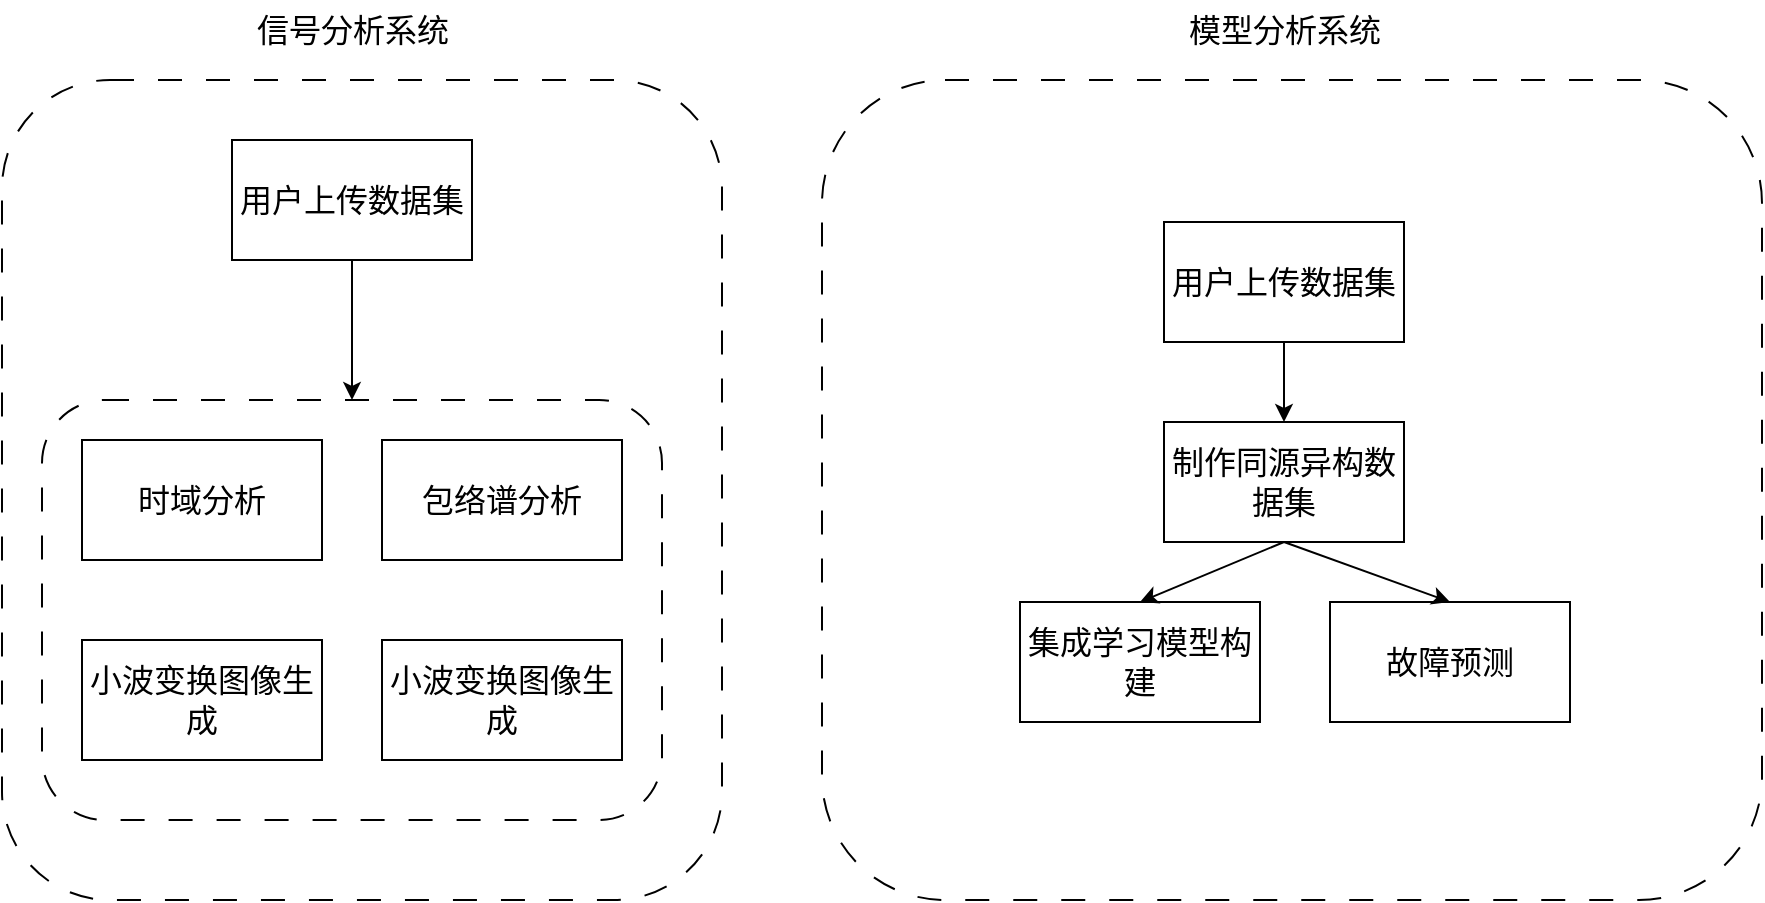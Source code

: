 <mxfile version="27.1.1">
  <diagram name="第 1 页" id="mGmnLelnss2CsZ9InQHE">
    <mxGraphModel dx="1371" dy="796" grid="1" gridSize="10" guides="1" tooltips="1" connect="1" arrows="1" fold="1" page="1" pageScale="1" pageWidth="827" pageHeight="1169" math="0" shadow="0">
      <root>
        <mxCell id="0" />
        <mxCell id="1" parent="0" />
        <mxCell id="kK4ZyeL5XsI5Hed6kHEq-14" value="" style="rounded=1;whiteSpace=wrap;html=1;fillColor=none;dashed=1;dashPattern=12 12;" parent="1" vertex="1">
          <mxGeometry x="150" y="380" width="310" height="210" as="geometry" />
        </mxCell>
        <mxCell id="kK4ZyeL5XsI5Hed6kHEq-2" value="" style="rounded=1;whiteSpace=wrap;html=1;fillColor=none;dashed=1;dashPattern=12 12;" parent="1" vertex="1">
          <mxGeometry x="130" y="220" width="360" height="410" as="geometry" />
        </mxCell>
        <mxCell id="kK4ZyeL5XsI5Hed6kHEq-3" value="信号分析系统" style="text;html=1;align=center;verticalAlign=middle;resizable=0;points=[];autosize=1;strokeColor=none;fillColor=none;fontSize=16;" parent="1" vertex="1">
          <mxGeometry x="245" y="180" width="120" height="30" as="geometry" />
        </mxCell>
        <mxCell id="kK4ZyeL5XsI5Hed6kHEq-4" value="" style="rounded=1;whiteSpace=wrap;html=1;fillColor=none;dashed=1;dashPattern=12 12;" parent="1" vertex="1">
          <mxGeometry x="540" y="220" width="470" height="410" as="geometry" />
        </mxCell>
        <mxCell id="kK4ZyeL5XsI5Hed6kHEq-5" value="模型分析系统" style="text;html=1;align=center;verticalAlign=middle;resizable=0;points=[];autosize=1;strokeColor=none;fillColor=none;fontSize=16;" parent="1" vertex="1">
          <mxGeometry x="711" y="180" width="120" height="30" as="geometry" />
        </mxCell>
        <mxCell id="kK4ZyeL5XsI5Hed6kHEq-6" value="用户上传数据集" style="rounded=0;whiteSpace=wrap;html=1;fontSize=16;" parent="1" vertex="1">
          <mxGeometry x="245" y="250" width="120" height="60" as="geometry" />
        </mxCell>
        <mxCell id="kK4ZyeL5XsI5Hed6kHEq-9" value="" style="endArrow=classic;html=1;rounded=0;exitX=0.5;exitY=1;exitDx=0;exitDy=0;entryX=0.5;entryY=0;entryDx=0;entryDy=0;" parent="1" source="kK4ZyeL5XsI5Hed6kHEq-6" target="kK4ZyeL5XsI5Hed6kHEq-14" edge="1">
          <mxGeometry width="50" height="50" relative="1" as="geometry">
            <mxPoint x="284" y="326" as="sourcePoint" />
            <mxPoint x="414" y="300" as="targetPoint" />
          </mxGeometry>
        </mxCell>
        <mxCell id="kK4ZyeL5XsI5Hed6kHEq-10" value="时域分析" style="rounded=0;whiteSpace=wrap;html=1;fontSize=16;" parent="1" vertex="1">
          <mxGeometry x="170" y="400" width="120" height="60" as="geometry" />
        </mxCell>
        <mxCell id="kK4ZyeL5XsI5Hed6kHEq-11" value="包络谱分析" style="rounded=0;whiteSpace=wrap;html=1;fontSize=16;" parent="1" vertex="1">
          <mxGeometry x="320" y="400" width="120" height="60" as="geometry" />
        </mxCell>
        <mxCell id="kK4ZyeL5XsI5Hed6kHEq-12" value="小波变换图像生成" style="rounded=0;whiteSpace=wrap;html=1;fontSize=16;" parent="1" vertex="1">
          <mxGeometry x="170" y="500" width="120" height="60" as="geometry" />
        </mxCell>
        <mxCell id="kK4ZyeL5XsI5Hed6kHEq-13" value="小波变换图像生成" style="rounded=0;whiteSpace=wrap;html=1;fontSize=16;" parent="1" vertex="1">
          <mxGeometry x="320" y="500" width="120" height="60" as="geometry" />
        </mxCell>
        <mxCell id="kK4ZyeL5XsI5Hed6kHEq-15" value="用户上传数据集" style="rounded=0;whiteSpace=wrap;html=1;fontSize=16;" parent="1" vertex="1">
          <mxGeometry x="711" y="291" width="120" height="60" as="geometry" />
        </mxCell>
        <mxCell id="kK4ZyeL5XsI5Hed6kHEq-17" value="制作同源异构数据集" style="rounded=0;whiteSpace=wrap;html=1;fontSize=16;" parent="1" vertex="1">
          <mxGeometry x="711" y="391" width="120" height="60" as="geometry" />
        </mxCell>
        <mxCell id="kK4ZyeL5XsI5Hed6kHEq-19" value="集成学习模型构建" style="rounded=0;whiteSpace=wrap;html=1;fontSize=16;" parent="1" vertex="1">
          <mxGeometry x="639" y="481" width="120" height="60" as="geometry" />
        </mxCell>
        <mxCell id="kK4ZyeL5XsI5Hed6kHEq-21" value="" style="endArrow=classic;html=1;rounded=0;entryX=0.5;entryY=0;entryDx=0;entryDy=0;exitX=0.5;exitY=1;exitDx=0;exitDy=0;" parent="1" source="kK4ZyeL5XsI5Hed6kHEq-15" target="kK4ZyeL5XsI5Hed6kHEq-17" edge="1">
          <mxGeometry width="50" height="50" relative="1" as="geometry">
            <mxPoint x="394" y="481" as="sourcePoint" />
            <mxPoint x="444" y="431" as="targetPoint" />
          </mxGeometry>
        </mxCell>
        <mxCell id="kK4ZyeL5XsI5Hed6kHEq-22" value="" style="endArrow=classic;html=1;rounded=0;entryX=0.5;entryY=0;entryDx=0;entryDy=0;exitX=0.5;exitY=1;exitDx=0;exitDy=0;" parent="1" source="kK4ZyeL5XsI5Hed6kHEq-17" target="kK4ZyeL5XsI5Hed6kHEq-19" edge="1">
          <mxGeometry width="50" height="50" relative="1" as="geometry">
            <mxPoint x="394" y="481" as="sourcePoint" />
            <mxPoint x="444" y="431" as="targetPoint" />
          </mxGeometry>
        </mxCell>
        <mxCell id="kK4ZyeL5XsI5Hed6kHEq-24" value="故障预测" style="rounded=0;whiteSpace=wrap;html=1;fontSize=16;" parent="1" vertex="1">
          <mxGeometry x="794" y="481" width="120" height="60" as="geometry" />
        </mxCell>
        <mxCell id="kK4ZyeL5XsI5Hed6kHEq-27" value="" style="endArrow=classic;html=1;rounded=0;exitX=0.5;exitY=1;exitDx=0;exitDy=0;entryX=0.5;entryY=0;entryDx=0;entryDy=0;" parent="1" source="kK4ZyeL5XsI5Hed6kHEq-17" target="kK4ZyeL5XsI5Hed6kHEq-24" edge="1">
          <mxGeometry width="50" height="50" relative="1" as="geometry">
            <mxPoint x="394" y="481" as="sourcePoint" />
            <mxPoint x="444" y="431" as="targetPoint" />
          </mxGeometry>
        </mxCell>
      </root>
    </mxGraphModel>
  </diagram>
</mxfile>
